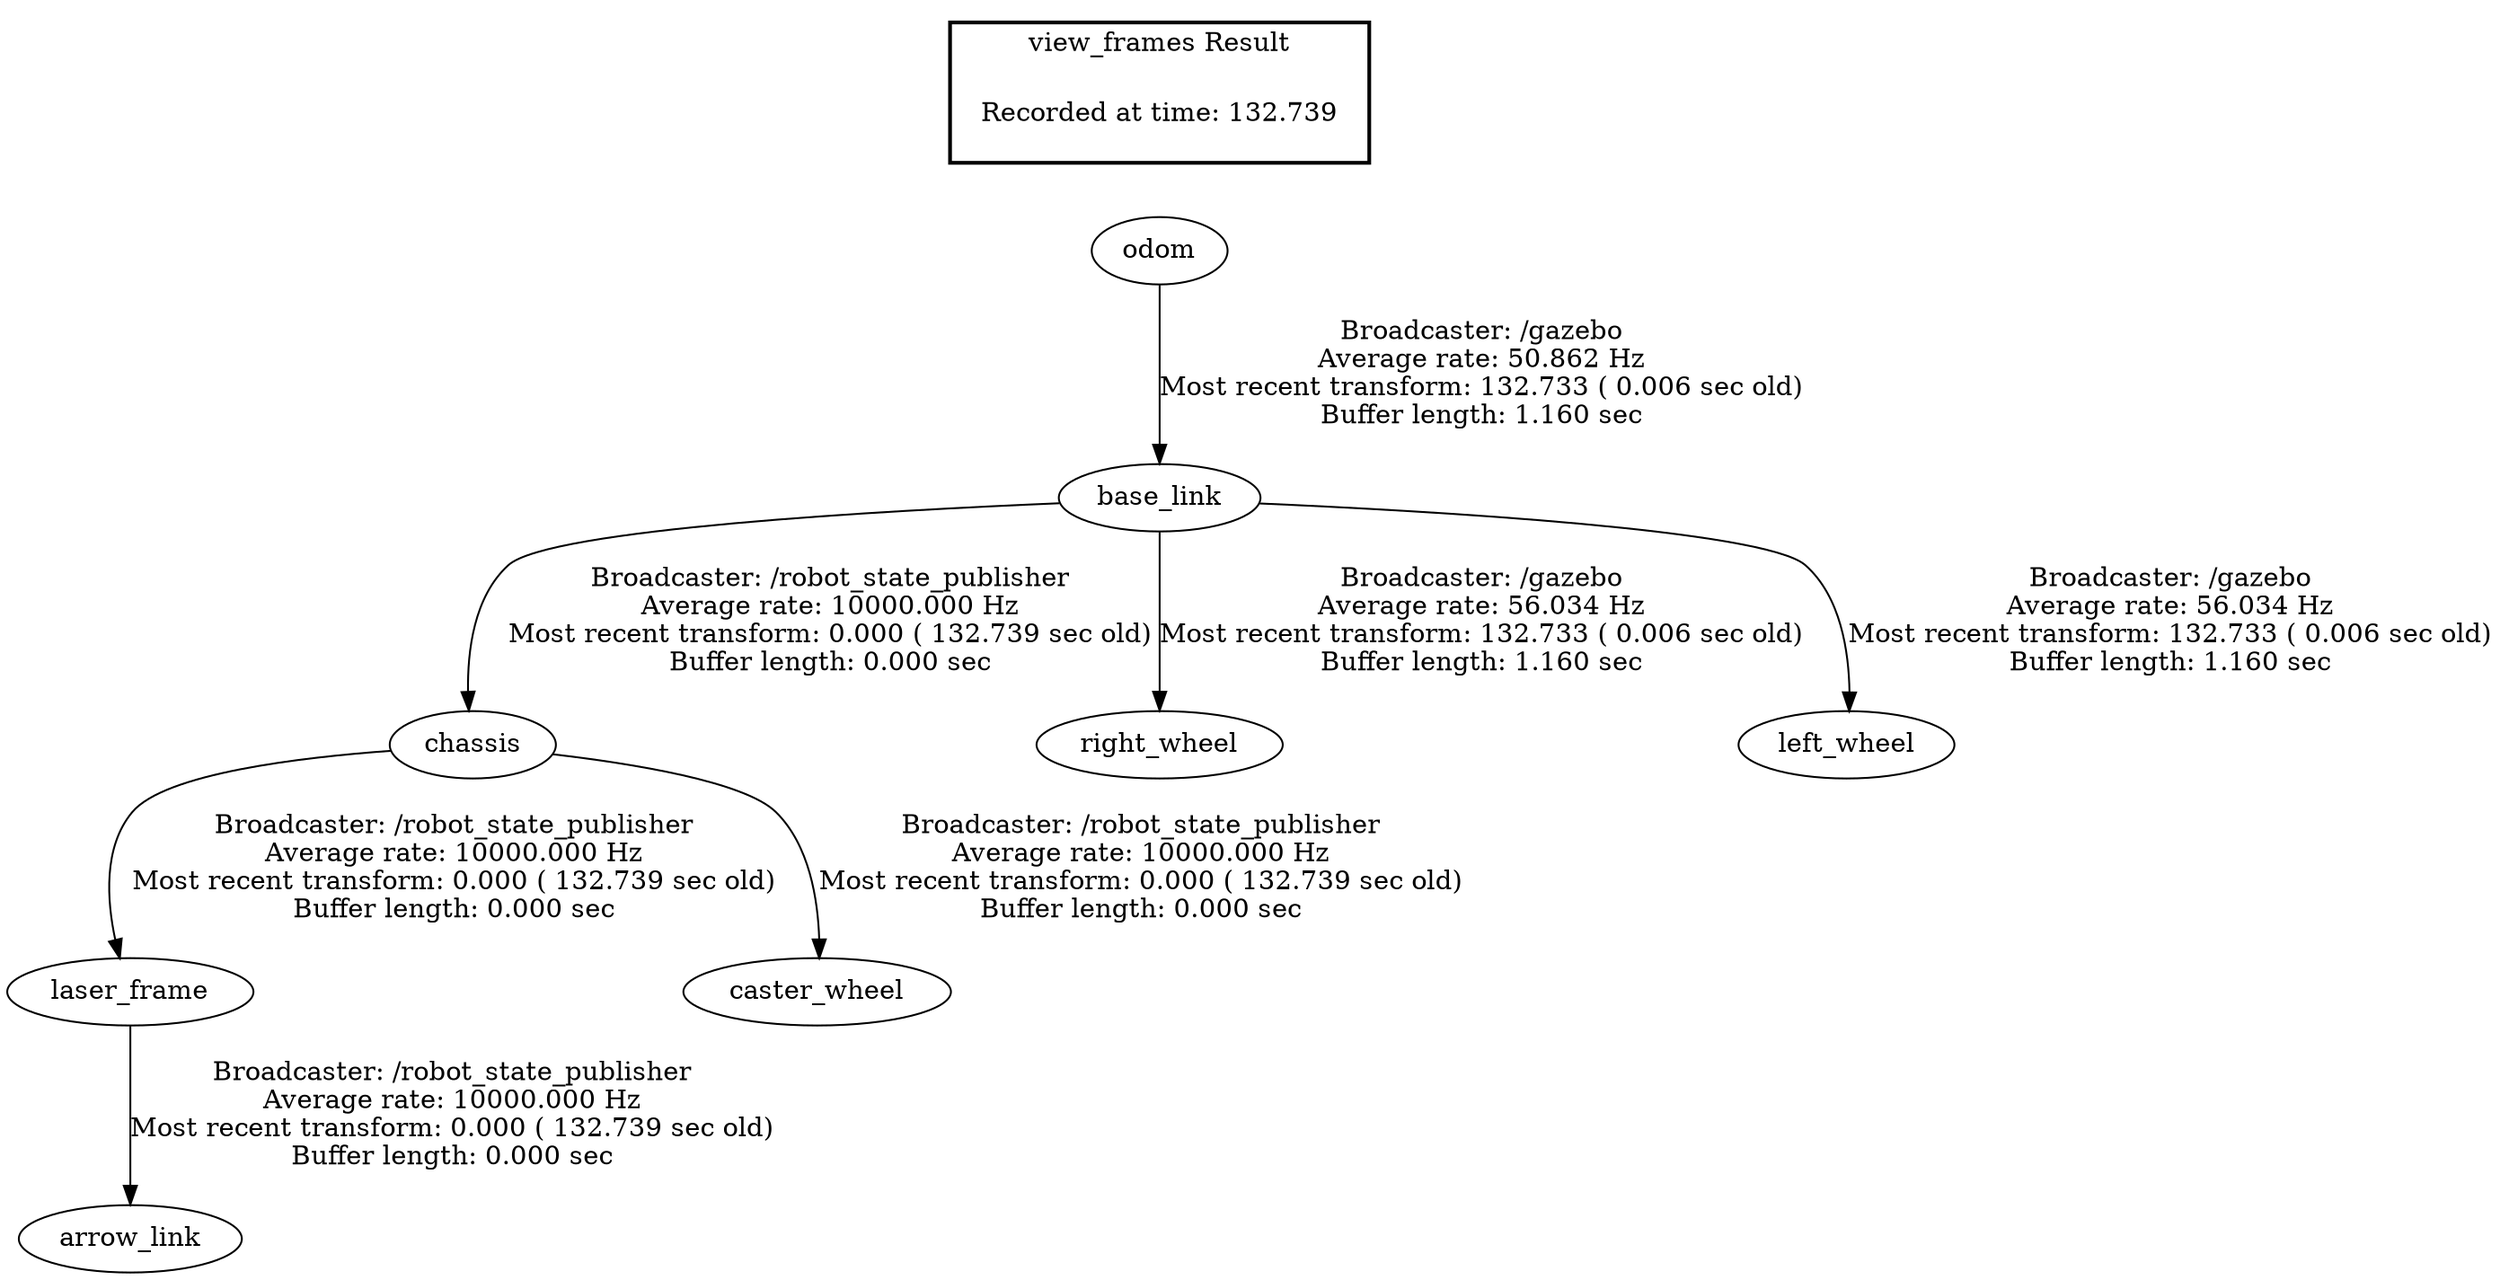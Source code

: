 digraph G {
"laser_frame" -> "arrow_link"[label="Broadcaster: /robot_state_publisher\nAverage rate: 10000.000 Hz\nMost recent transform: 0.000 ( 132.739 sec old)\nBuffer length: 0.000 sec\n"];
"chassis" -> "laser_frame"[label="Broadcaster: /robot_state_publisher\nAverage rate: 10000.000 Hz\nMost recent transform: 0.000 ( 132.739 sec old)\nBuffer length: 0.000 sec\n"];
"chassis" -> "caster_wheel"[label="Broadcaster: /robot_state_publisher\nAverage rate: 10000.000 Hz\nMost recent transform: 0.000 ( 132.739 sec old)\nBuffer length: 0.000 sec\n"];
"base_link" -> "chassis"[label="Broadcaster: /robot_state_publisher\nAverage rate: 10000.000 Hz\nMost recent transform: 0.000 ( 132.739 sec old)\nBuffer length: 0.000 sec\n"];
"odom" -> "base_link"[label="Broadcaster: /gazebo\nAverage rate: 50.862 Hz\nMost recent transform: 132.733 ( 0.006 sec old)\nBuffer length: 1.160 sec\n"];
"base_link" -> "right_wheel"[label="Broadcaster: /gazebo\nAverage rate: 56.034 Hz\nMost recent transform: 132.733 ( 0.006 sec old)\nBuffer length: 1.160 sec\n"];
"base_link" -> "left_wheel"[label="Broadcaster: /gazebo\nAverage rate: 56.034 Hz\nMost recent transform: 132.733 ( 0.006 sec old)\nBuffer length: 1.160 sec\n"];
edge [style=invis];
 subgraph cluster_legend { style=bold; color=black; label ="view_frames Result";
"Recorded at time: 132.739"[ shape=plaintext ] ;
 }->"odom";
}